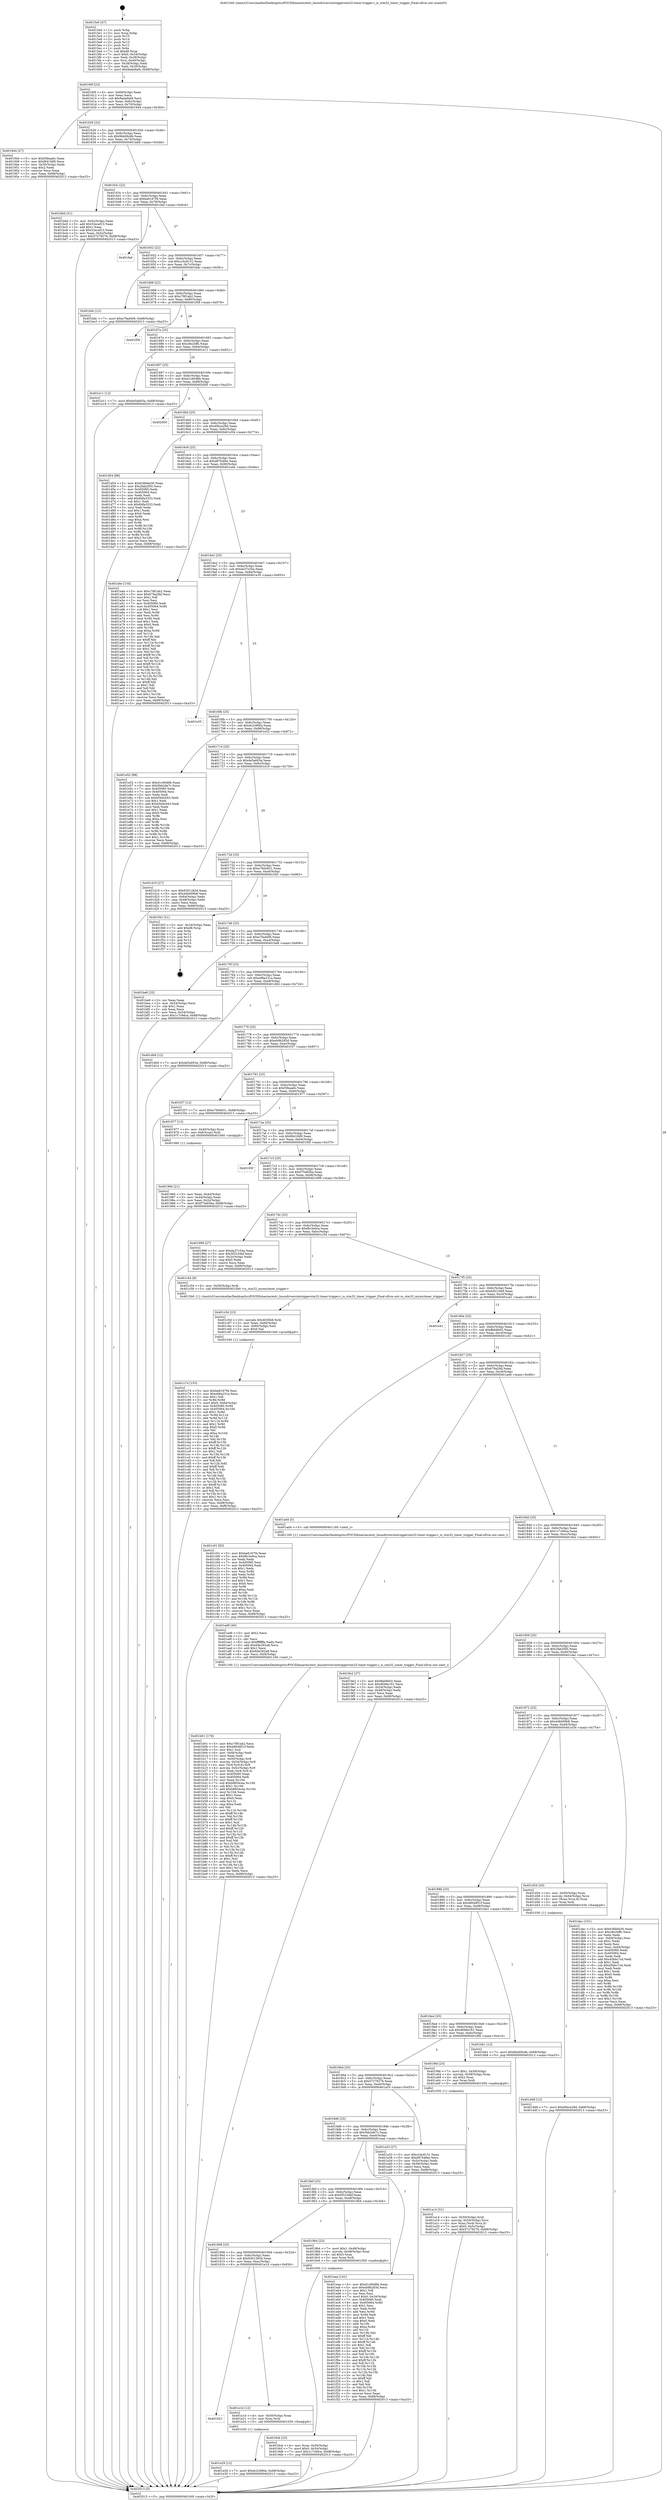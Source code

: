 digraph "0x4015e0" {
  label = "0x4015e0 (/mnt/c/Users/mathe/Desktop/tcc/POCII/binaries/extr_linuxdriversiiotriggerstm32-timer-trigger.c_is_stm32_timer_trigger_Final-ollvm.out::main(0))"
  labelloc = "t"
  node[shape=record]

  Entry [label="",width=0.3,height=0.3,shape=circle,fillcolor=black,style=filled]
  "0x40160f" [label="{
     0x40160f [23]\l
     | [instrs]\l
     &nbsp;&nbsp;0x40160f \<+3\>: mov -0x68(%rbp),%eax\l
     &nbsp;&nbsp;0x401612 \<+2\>: mov %eax,%ecx\l
     &nbsp;&nbsp;0x401614 \<+6\>: sub $0x9ada9af4,%ecx\l
     &nbsp;&nbsp;0x40161a \<+3\>: mov %eax,-0x6c(%rbp)\l
     &nbsp;&nbsp;0x40161d \<+3\>: mov %ecx,-0x70(%rbp)\l
     &nbsp;&nbsp;0x401620 \<+6\>: je 0000000000401944 \<main+0x364\>\l
  }"]
  "0x401944" [label="{
     0x401944 [27]\l
     | [instrs]\l
     &nbsp;&nbsp;0x401944 \<+5\>: mov $0xf3feaa6c,%eax\l
     &nbsp;&nbsp;0x401949 \<+5\>: mov $0xf641f4f0,%ecx\l
     &nbsp;&nbsp;0x40194e \<+3\>: mov -0x30(%rbp),%edx\l
     &nbsp;&nbsp;0x401951 \<+3\>: cmp $0x2,%edx\l
     &nbsp;&nbsp;0x401954 \<+3\>: cmovne %ecx,%eax\l
     &nbsp;&nbsp;0x401957 \<+3\>: mov %eax,-0x68(%rbp)\l
     &nbsp;&nbsp;0x40195a \<+5\>: jmp 0000000000402013 \<main+0xa33\>\l
  }"]
  "0x401626" [label="{
     0x401626 [22]\l
     | [instrs]\l
     &nbsp;&nbsp;0x401626 \<+5\>: jmp 000000000040162b \<main+0x4b\>\l
     &nbsp;&nbsp;0x40162b \<+3\>: mov -0x6c(%rbp),%eax\l
     &nbsp;&nbsp;0x40162e \<+5\>: sub $0x9bd49cdb,%eax\l
     &nbsp;&nbsp;0x401633 \<+3\>: mov %eax,-0x74(%rbp)\l
     &nbsp;&nbsp;0x401636 \<+6\>: je 0000000000401bbd \<main+0x5dd\>\l
  }"]
  "0x402013" [label="{
     0x402013 [5]\l
     | [instrs]\l
     &nbsp;&nbsp;0x402013 \<+5\>: jmp 000000000040160f \<main+0x2f\>\l
  }"]
  "0x4015e0" [label="{
     0x4015e0 [47]\l
     | [instrs]\l
     &nbsp;&nbsp;0x4015e0 \<+1\>: push %rbp\l
     &nbsp;&nbsp;0x4015e1 \<+3\>: mov %rsp,%rbp\l
     &nbsp;&nbsp;0x4015e4 \<+2\>: push %r15\l
     &nbsp;&nbsp;0x4015e6 \<+2\>: push %r14\l
     &nbsp;&nbsp;0x4015e8 \<+2\>: push %r13\l
     &nbsp;&nbsp;0x4015ea \<+2\>: push %r12\l
     &nbsp;&nbsp;0x4015ec \<+1\>: push %rbx\l
     &nbsp;&nbsp;0x4015ed \<+7\>: sub $0xd8,%rsp\l
     &nbsp;&nbsp;0x4015f4 \<+7\>: movl $0x0,-0x34(%rbp)\l
     &nbsp;&nbsp;0x4015fb \<+3\>: mov %edi,-0x38(%rbp)\l
     &nbsp;&nbsp;0x4015fe \<+4\>: mov %rsi,-0x40(%rbp)\l
     &nbsp;&nbsp;0x401602 \<+3\>: mov -0x38(%rbp),%edi\l
     &nbsp;&nbsp;0x401605 \<+3\>: mov %edi,-0x30(%rbp)\l
     &nbsp;&nbsp;0x401608 \<+7\>: movl $0x9ada9af4,-0x68(%rbp)\l
  }"]
  Exit [label="",width=0.3,height=0.3,shape=circle,fillcolor=black,style=filled,peripheries=2]
  "0x401bbd" [label="{
     0x401bbd [31]\l
     | [instrs]\l
     &nbsp;&nbsp;0x401bbd \<+3\>: mov -0x5c(%rbp),%eax\l
     &nbsp;&nbsp;0x401bc0 \<+5\>: add $0x32ecef13,%eax\l
     &nbsp;&nbsp;0x401bc5 \<+3\>: add $0x1,%eax\l
     &nbsp;&nbsp;0x401bc8 \<+5\>: sub $0x32ecef13,%eax\l
     &nbsp;&nbsp;0x401bcd \<+3\>: mov %eax,-0x5c(%rbp)\l
     &nbsp;&nbsp;0x401bd0 \<+7\>: movl $0x57279276,-0x68(%rbp)\l
     &nbsp;&nbsp;0x401bd7 \<+5\>: jmp 0000000000402013 \<main+0xa33\>\l
  }"]
  "0x40163c" [label="{
     0x40163c [22]\l
     | [instrs]\l
     &nbsp;&nbsp;0x40163c \<+5\>: jmp 0000000000401641 \<main+0x61\>\l
     &nbsp;&nbsp;0x401641 \<+3\>: mov -0x6c(%rbp),%eax\l
     &nbsp;&nbsp;0x401644 \<+5\>: sub $0xbe6167f4,%eax\l
     &nbsp;&nbsp;0x401649 \<+3\>: mov %eax,-0x78(%rbp)\l
     &nbsp;&nbsp;0x40164c \<+6\>: je 0000000000401fad \<main+0x9cd\>\l
  }"]
  "0x401e29" [label="{
     0x401e29 [12]\l
     | [instrs]\l
     &nbsp;&nbsp;0x401e29 \<+7\>: movl $0xdc2c980a,-0x68(%rbp)\l
     &nbsp;&nbsp;0x401e30 \<+5\>: jmp 0000000000402013 \<main+0xa33\>\l
  }"]
  "0x401fad" [label="{
     0x401fad\l
  }", style=dashed]
  "0x401652" [label="{
     0x401652 [22]\l
     | [instrs]\l
     &nbsp;&nbsp;0x401652 \<+5\>: jmp 0000000000401657 \<main+0x77\>\l
     &nbsp;&nbsp;0x401657 \<+3\>: mov -0x6c(%rbp),%eax\l
     &nbsp;&nbsp;0x40165a \<+5\>: sub $0xc24c8131,%eax\l
     &nbsp;&nbsp;0x40165f \<+3\>: mov %eax,-0x7c(%rbp)\l
     &nbsp;&nbsp;0x401662 \<+6\>: je 0000000000401bdc \<main+0x5fc\>\l
  }"]
  "0x401921" [label="{
     0x401921\l
  }", style=dashed]
  "0x401bdc" [label="{
     0x401bdc [12]\l
     | [instrs]\l
     &nbsp;&nbsp;0x401bdc \<+7\>: movl $0xe7fad406,-0x68(%rbp)\l
     &nbsp;&nbsp;0x401be3 \<+5\>: jmp 0000000000402013 \<main+0xa33\>\l
  }"]
  "0x401668" [label="{
     0x401668 [22]\l
     | [instrs]\l
     &nbsp;&nbsp;0x401668 \<+5\>: jmp 000000000040166d \<main+0x8d\>\l
     &nbsp;&nbsp;0x40166d \<+3\>: mov -0x6c(%rbp),%eax\l
     &nbsp;&nbsp;0x401670 \<+5\>: sub $0xc78f1ab2,%eax\l
     &nbsp;&nbsp;0x401675 \<+3\>: mov %eax,-0x80(%rbp)\l
     &nbsp;&nbsp;0x401678 \<+6\>: je 0000000000401f58 \<main+0x978\>\l
  }"]
  "0x401e1d" [label="{
     0x401e1d [12]\l
     | [instrs]\l
     &nbsp;&nbsp;0x401e1d \<+4\>: mov -0x50(%rbp),%rax\l
     &nbsp;&nbsp;0x401e21 \<+3\>: mov %rax,%rdi\l
     &nbsp;&nbsp;0x401e24 \<+5\>: call 0000000000401030 \<free@plt\>\l
     | [calls]\l
     &nbsp;&nbsp;0x401030 \{1\} (unknown)\l
  }"]
  "0x401f58" [label="{
     0x401f58\l
  }", style=dashed]
  "0x40167e" [label="{
     0x40167e [25]\l
     | [instrs]\l
     &nbsp;&nbsp;0x40167e \<+5\>: jmp 0000000000401683 \<main+0xa3\>\l
     &nbsp;&nbsp;0x401683 \<+3\>: mov -0x6c(%rbp),%eax\l
     &nbsp;&nbsp;0x401686 \<+5\>: sub $0xc8e2bffc,%eax\l
     &nbsp;&nbsp;0x40168b \<+6\>: mov %eax,-0x84(%rbp)\l
     &nbsp;&nbsp;0x401691 \<+6\>: je 0000000000401e11 \<main+0x831\>\l
  }"]
  "0x401d48" [label="{
     0x401d48 [12]\l
     | [instrs]\l
     &nbsp;&nbsp;0x401d48 \<+7\>: movl $0xd5bce28d,-0x68(%rbp)\l
     &nbsp;&nbsp;0x401d4f \<+5\>: jmp 0000000000402013 \<main+0xa33\>\l
  }"]
  "0x401e11" [label="{
     0x401e11 [12]\l
     | [instrs]\l
     &nbsp;&nbsp;0x401e11 \<+7\>: movl $0xde5a603a,-0x68(%rbp)\l
     &nbsp;&nbsp;0x401e18 \<+5\>: jmp 0000000000402013 \<main+0xa33\>\l
  }"]
  "0x401697" [label="{
     0x401697 [25]\l
     | [instrs]\l
     &nbsp;&nbsp;0x401697 \<+5\>: jmp 000000000040169c \<main+0xbc\>\l
     &nbsp;&nbsp;0x40169c \<+3\>: mov -0x6c(%rbp),%eax\l
     &nbsp;&nbsp;0x40169f \<+5\>: sub $0xd1c60d6b,%eax\l
     &nbsp;&nbsp;0x4016a4 \<+6\>: mov %eax,-0x88(%rbp)\l
     &nbsp;&nbsp;0x4016aa \<+6\>: je 0000000000402005 \<main+0xa25\>\l
  }"]
  "0x401c74" [label="{
     0x401c74 [153]\l
     | [instrs]\l
     &nbsp;&nbsp;0x401c74 \<+5\>: mov $0xbe6167f4,%esi\l
     &nbsp;&nbsp;0x401c79 \<+5\>: mov $0xe98a231a,%ecx\l
     &nbsp;&nbsp;0x401c7e \<+2\>: mov $0x1,%dl\l
     &nbsp;&nbsp;0x401c80 \<+3\>: xor %r8d,%r8d\l
     &nbsp;&nbsp;0x401c83 \<+7\>: movl $0x0,-0x64(%rbp)\l
     &nbsp;&nbsp;0x401c8a \<+8\>: mov 0x405060,%r9d\l
     &nbsp;&nbsp;0x401c92 \<+8\>: mov 0x405064,%r10d\l
     &nbsp;&nbsp;0x401c9a \<+4\>: sub $0x1,%r8d\l
     &nbsp;&nbsp;0x401c9e \<+3\>: mov %r9d,%r11d\l
     &nbsp;&nbsp;0x401ca1 \<+3\>: add %r8d,%r11d\l
     &nbsp;&nbsp;0x401ca4 \<+4\>: imul %r11d,%r9d\l
     &nbsp;&nbsp;0x401ca8 \<+4\>: and $0x1,%r9d\l
     &nbsp;&nbsp;0x401cac \<+4\>: cmp $0x0,%r9d\l
     &nbsp;&nbsp;0x401cb0 \<+3\>: sete %bl\l
     &nbsp;&nbsp;0x401cb3 \<+4\>: cmp $0xa,%r10d\l
     &nbsp;&nbsp;0x401cb7 \<+4\>: setl %r14b\l
     &nbsp;&nbsp;0x401cbb \<+3\>: mov %bl,%r15b\l
     &nbsp;&nbsp;0x401cbe \<+4\>: xor $0xff,%r15b\l
     &nbsp;&nbsp;0x401cc2 \<+3\>: mov %r14b,%r12b\l
     &nbsp;&nbsp;0x401cc5 \<+4\>: xor $0xff,%r12b\l
     &nbsp;&nbsp;0x401cc9 \<+3\>: xor $0x1,%dl\l
     &nbsp;&nbsp;0x401ccc \<+3\>: mov %r15b,%r13b\l
     &nbsp;&nbsp;0x401ccf \<+4\>: and $0xff,%r13b\l
     &nbsp;&nbsp;0x401cd3 \<+2\>: and %dl,%bl\l
     &nbsp;&nbsp;0x401cd5 \<+3\>: mov %r12b,%dil\l
     &nbsp;&nbsp;0x401cd8 \<+4\>: and $0xff,%dil\l
     &nbsp;&nbsp;0x401cdc \<+3\>: and %dl,%r14b\l
     &nbsp;&nbsp;0x401cdf \<+3\>: or %bl,%r13b\l
     &nbsp;&nbsp;0x401ce2 \<+3\>: or %r14b,%dil\l
     &nbsp;&nbsp;0x401ce5 \<+3\>: xor %dil,%r13b\l
     &nbsp;&nbsp;0x401ce8 \<+3\>: or %r12b,%r15b\l
     &nbsp;&nbsp;0x401ceb \<+4\>: xor $0xff,%r15b\l
     &nbsp;&nbsp;0x401cef \<+3\>: or $0x1,%dl\l
     &nbsp;&nbsp;0x401cf2 \<+3\>: and %dl,%r15b\l
     &nbsp;&nbsp;0x401cf5 \<+3\>: or %r15b,%r13b\l
     &nbsp;&nbsp;0x401cf8 \<+4\>: test $0x1,%r13b\l
     &nbsp;&nbsp;0x401cfc \<+3\>: cmovne %ecx,%esi\l
     &nbsp;&nbsp;0x401cff \<+3\>: mov %esi,-0x68(%rbp)\l
     &nbsp;&nbsp;0x401d02 \<+6\>: mov %eax,-0xf8(%rbp)\l
     &nbsp;&nbsp;0x401d08 \<+5\>: jmp 0000000000402013 \<main+0xa33\>\l
  }"]
  "0x402005" [label="{
     0x402005\l
  }", style=dashed]
  "0x4016b0" [label="{
     0x4016b0 [25]\l
     | [instrs]\l
     &nbsp;&nbsp;0x4016b0 \<+5\>: jmp 00000000004016b5 \<main+0xd5\>\l
     &nbsp;&nbsp;0x4016b5 \<+3\>: mov -0x6c(%rbp),%eax\l
     &nbsp;&nbsp;0x4016b8 \<+5\>: sub $0xd5bce28d,%eax\l
     &nbsp;&nbsp;0x4016bd \<+6\>: mov %eax,-0x8c(%rbp)\l
     &nbsp;&nbsp;0x4016c3 \<+6\>: je 0000000000401d54 \<main+0x774\>\l
  }"]
  "0x401c5d" [label="{
     0x401c5d [23]\l
     | [instrs]\l
     &nbsp;&nbsp;0x401c5d \<+10\>: movabs $0x4030b6,%rdi\l
     &nbsp;&nbsp;0x401c67 \<+3\>: mov %eax,-0x60(%rbp)\l
     &nbsp;&nbsp;0x401c6a \<+3\>: mov -0x60(%rbp),%esi\l
     &nbsp;&nbsp;0x401c6d \<+2\>: mov $0x0,%al\l
     &nbsp;&nbsp;0x401c6f \<+5\>: call 0000000000401040 \<printf@plt\>\l
     | [calls]\l
     &nbsp;&nbsp;0x401040 \{1\} (unknown)\l
  }"]
  "0x401d54" [label="{
     0x401d54 [88]\l
     | [instrs]\l
     &nbsp;&nbsp;0x401d54 \<+5\>: mov $0x636b0e30,%eax\l
     &nbsp;&nbsp;0x401d59 \<+5\>: mov $0x2fab2f50,%ecx\l
     &nbsp;&nbsp;0x401d5e \<+7\>: mov 0x405060,%edx\l
     &nbsp;&nbsp;0x401d65 \<+7\>: mov 0x405064,%esi\l
     &nbsp;&nbsp;0x401d6c \<+2\>: mov %edx,%edi\l
     &nbsp;&nbsp;0x401d6e \<+6\>: add $0x84fa3333,%edi\l
     &nbsp;&nbsp;0x401d74 \<+3\>: sub $0x1,%edi\l
     &nbsp;&nbsp;0x401d77 \<+6\>: sub $0x84fa3333,%edi\l
     &nbsp;&nbsp;0x401d7d \<+3\>: imul %edi,%edx\l
     &nbsp;&nbsp;0x401d80 \<+3\>: and $0x1,%edx\l
     &nbsp;&nbsp;0x401d83 \<+3\>: cmp $0x0,%edx\l
     &nbsp;&nbsp;0x401d86 \<+4\>: sete %r8b\l
     &nbsp;&nbsp;0x401d8a \<+3\>: cmp $0xa,%esi\l
     &nbsp;&nbsp;0x401d8d \<+4\>: setl %r9b\l
     &nbsp;&nbsp;0x401d91 \<+3\>: mov %r8b,%r10b\l
     &nbsp;&nbsp;0x401d94 \<+3\>: and %r9b,%r10b\l
     &nbsp;&nbsp;0x401d97 \<+3\>: xor %r9b,%r8b\l
     &nbsp;&nbsp;0x401d9a \<+3\>: or %r8b,%r10b\l
     &nbsp;&nbsp;0x401d9d \<+4\>: test $0x1,%r10b\l
     &nbsp;&nbsp;0x401da1 \<+3\>: cmovne %ecx,%eax\l
     &nbsp;&nbsp;0x401da4 \<+3\>: mov %eax,-0x68(%rbp)\l
     &nbsp;&nbsp;0x401da7 \<+5\>: jmp 0000000000402013 \<main+0xa33\>\l
  }"]
  "0x4016c9" [label="{
     0x4016c9 [25]\l
     | [instrs]\l
     &nbsp;&nbsp;0x4016c9 \<+5\>: jmp 00000000004016ce \<main+0xee\>\l
     &nbsp;&nbsp;0x4016ce \<+3\>: mov -0x6c(%rbp),%eax\l
     &nbsp;&nbsp;0x4016d1 \<+5\>: sub $0xd87b4fee,%eax\l
     &nbsp;&nbsp;0x4016d6 \<+6\>: mov %eax,-0x90(%rbp)\l
     &nbsp;&nbsp;0x4016dc \<+6\>: je 0000000000401a4e \<main+0x46e\>\l
  }"]
  "0x401b01" [label="{
     0x401b01 [176]\l
     | [instrs]\l
     &nbsp;&nbsp;0x401b01 \<+5\>: mov $0xc78f1ab2,%ecx\l
     &nbsp;&nbsp;0x401b06 \<+5\>: mov $0x4804851f,%edx\l
     &nbsp;&nbsp;0x401b0b \<+3\>: mov $0x1,%sil\l
     &nbsp;&nbsp;0x401b0e \<+6\>: mov -0xf4(%rbp),%edi\l
     &nbsp;&nbsp;0x401b14 \<+3\>: imul %eax,%edi\l
     &nbsp;&nbsp;0x401b17 \<+4\>: mov -0x50(%rbp),%r8\l
     &nbsp;&nbsp;0x401b1b \<+4\>: movslq -0x54(%rbp),%r9\l
     &nbsp;&nbsp;0x401b1f \<+4\>: mov (%r8,%r9,8),%r8\l
     &nbsp;&nbsp;0x401b23 \<+4\>: movslq -0x5c(%rbp),%r9\l
     &nbsp;&nbsp;0x401b27 \<+4\>: mov %edi,(%r8,%r9,4)\l
     &nbsp;&nbsp;0x401b2b \<+7\>: mov 0x405060,%eax\l
     &nbsp;&nbsp;0x401b32 \<+7\>: mov 0x405064,%edi\l
     &nbsp;&nbsp;0x401b39 \<+3\>: mov %eax,%r10d\l
     &nbsp;&nbsp;0x401b3c \<+7\>: sub $0xb8854cea,%r10d\l
     &nbsp;&nbsp;0x401b43 \<+4\>: sub $0x1,%r10d\l
     &nbsp;&nbsp;0x401b47 \<+7\>: add $0xb8854cea,%r10d\l
     &nbsp;&nbsp;0x401b4e \<+4\>: imul %r10d,%eax\l
     &nbsp;&nbsp;0x401b52 \<+3\>: and $0x1,%eax\l
     &nbsp;&nbsp;0x401b55 \<+3\>: cmp $0x0,%eax\l
     &nbsp;&nbsp;0x401b58 \<+4\>: sete %r11b\l
     &nbsp;&nbsp;0x401b5c \<+3\>: cmp $0xa,%edi\l
     &nbsp;&nbsp;0x401b5f \<+3\>: setl %bl\l
     &nbsp;&nbsp;0x401b62 \<+3\>: mov %r11b,%r14b\l
     &nbsp;&nbsp;0x401b65 \<+4\>: xor $0xff,%r14b\l
     &nbsp;&nbsp;0x401b69 \<+3\>: mov %bl,%r15b\l
     &nbsp;&nbsp;0x401b6c \<+4\>: xor $0xff,%r15b\l
     &nbsp;&nbsp;0x401b70 \<+4\>: xor $0x1,%sil\l
     &nbsp;&nbsp;0x401b74 \<+3\>: mov %r14b,%r12b\l
     &nbsp;&nbsp;0x401b77 \<+4\>: and $0xff,%r12b\l
     &nbsp;&nbsp;0x401b7b \<+3\>: and %sil,%r11b\l
     &nbsp;&nbsp;0x401b7e \<+3\>: mov %r15b,%r13b\l
     &nbsp;&nbsp;0x401b81 \<+4\>: and $0xff,%r13b\l
     &nbsp;&nbsp;0x401b85 \<+3\>: and %sil,%bl\l
     &nbsp;&nbsp;0x401b88 \<+3\>: or %r11b,%r12b\l
     &nbsp;&nbsp;0x401b8b \<+3\>: or %bl,%r13b\l
     &nbsp;&nbsp;0x401b8e \<+3\>: xor %r13b,%r12b\l
     &nbsp;&nbsp;0x401b91 \<+3\>: or %r15b,%r14b\l
     &nbsp;&nbsp;0x401b94 \<+4\>: xor $0xff,%r14b\l
     &nbsp;&nbsp;0x401b98 \<+4\>: or $0x1,%sil\l
     &nbsp;&nbsp;0x401b9c \<+3\>: and %sil,%r14b\l
     &nbsp;&nbsp;0x401b9f \<+3\>: or %r14b,%r12b\l
     &nbsp;&nbsp;0x401ba2 \<+4\>: test $0x1,%r12b\l
     &nbsp;&nbsp;0x401ba6 \<+3\>: cmovne %edx,%ecx\l
     &nbsp;&nbsp;0x401ba9 \<+3\>: mov %ecx,-0x68(%rbp)\l
     &nbsp;&nbsp;0x401bac \<+5\>: jmp 0000000000402013 \<main+0xa33\>\l
  }"]
  "0x401a4e" [label="{
     0x401a4e [134]\l
     | [instrs]\l
     &nbsp;&nbsp;0x401a4e \<+5\>: mov $0xc78f1ab2,%eax\l
     &nbsp;&nbsp;0x401a53 \<+5\>: mov $0x678a28d,%ecx\l
     &nbsp;&nbsp;0x401a58 \<+2\>: mov $0x1,%dl\l
     &nbsp;&nbsp;0x401a5a \<+2\>: xor %esi,%esi\l
     &nbsp;&nbsp;0x401a5c \<+7\>: mov 0x405060,%edi\l
     &nbsp;&nbsp;0x401a63 \<+8\>: mov 0x405064,%r8d\l
     &nbsp;&nbsp;0x401a6b \<+3\>: sub $0x1,%esi\l
     &nbsp;&nbsp;0x401a6e \<+3\>: mov %edi,%r9d\l
     &nbsp;&nbsp;0x401a71 \<+3\>: add %esi,%r9d\l
     &nbsp;&nbsp;0x401a74 \<+4\>: imul %r9d,%edi\l
     &nbsp;&nbsp;0x401a78 \<+3\>: and $0x1,%edi\l
     &nbsp;&nbsp;0x401a7b \<+3\>: cmp $0x0,%edi\l
     &nbsp;&nbsp;0x401a7e \<+4\>: sete %r10b\l
     &nbsp;&nbsp;0x401a82 \<+4\>: cmp $0xa,%r8d\l
     &nbsp;&nbsp;0x401a86 \<+4\>: setl %r11b\l
     &nbsp;&nbsp;0x401a8a \<+3\>: mov %r10b,%bl\l
     &nbsp;&nbsp;0x401a8d \<+3\>: xor $0xff,%bl\l
     &nbsp;&nbsp;0x401a90 \<+3\>: mov %r11b,%r14b\l
     &nbsp;&nbsp;0x401a93 \<+4\>: xor $0xff,%r14b\l
     &nbsp;&nbsp;0x401a97 \<+3\>: xor $0x1,%dl\l
     &nbsp;&nbsp;0x401a9a \<+3\>: mov %bl,%r15b\l
     &nbsp;&nbsp;0x401a9d \<+4\>: and $0xff,%r15b\l
     &nbsp;&nbsp;0x401aa1 \<+3\>: and %dl,%r10b\l
     &nbsp;&nbsp;0x401aa4 \<+3\>: mov %r14b,%r12b\l
     &nbsp;&nbsp;0x401aa7 \<+4\>: and $0xff,%r12b\l
     &nbsp;&nbsp;0x401aab \<+3\>: and %dl,%r11b\l
     &nbsp;&nbsp;0x401aae \<+3\>: or %r10b,%r15b\l
     &nbsp;&nbsp;0x401ab1 \<+3\>: or %r11b,%r12b\l
     &nbsp;&nbsp;0x401ab4 \<+3\>: xor %r12b,%r15b\l
     &nbsp;&nbsp;0x401ab7 \<+3\>: or %r14b,%bl\l
     &nbsp;&nbsp;0x401aba \<+3\>: xor $0xff,%bl\l
     &nbsp;&nbsp;0x401abd \<+3\>: or $0x1,%dl\l
     &nbsp;&nbsp;0x401ac0 \<+2\>: and %dl,%bl\l
     &nbsp;&nbsp;0x401ac2 \<+3\>: or %bl,%r15b\l
     &nbsp;&nbsp;0x401ac5 \<+4\>: test $0x1,%r15b\l
     &nbsp;&nbsp;0x401ac9 \<+3\>: cmovne %ecx,%eax\l
     &nbsp;&nbsp;0x401acc \<+3\>: mov %eax,-0x68(%rbp)\l
     &nbsp;&nbsp;0x401acf \<+5\>: jmp 0000000000402013 \<main+0xa33\>\l
  }"]
  "0x4016e2" [label="{
     0x4016e2 [25]\l
     | [instrs]\l
     &nbsp;&nbsp;0x4016e2 \<+5\>: jmp 00000000004016e7 \<main+0x107\>\l
     &nbsp;&nbsp;0x4016e7 \<+3\>: mov -0x6c(%rbp),%eax\l
     &nbsp;&nbsp;0x4016ea \<+5\>: sub $0xda37c54a,%eax\l
     &nbsp;&nbsp;0x4016ef \<+6\>: mov %eax,-0x94(%rbp)\l
     &nbsp;&nbsp;0x4016f5 \<+6\>: je 0000000000401e35 \<main+0x855\>\l
  }"]
  "0x401ad9" [label="{
     0x401ad9 [40]\l
     | [instrs]\l
     &nbsp;&nbsp;0x401ad9 \<+5\>: mov $0x2,%ecx\l
     &nbsp;&nbsp;0x401ade \<+1\>: cltd\l
     &nbsp;&nbsp;0x401adf \<+2\>: idiv %ecx\l
     &nbsp;&nbsp;0x401ae1 \<+6\>: imul $0xfffffffe,%edx,%ecx\l
     &nbsp;&nbsp;0x401ae7 \<+6\>: add $0x6de282a8,%ecx\l
     &nbsp;&nbsp;0x401aed \<+3\>: add $0x1,%ecx\l
     &nbsp;&nbsp;0x401af0 \<+6\>: sub $0x6de282a8,%ecx\l
     &nbsp;&nbsp;0x401af6 \<+6\>: mov %ecx,-0xf4(%rbp)\l
     &nbsp;&nbsp;0x401afc \<+5\>: call 0000000000401160 \<next_i\>\l
     | [calls]\l
     &nbsp;&nbsp;0x401160 \{1\} (/mnt/c/Users/mathe/Desktop/tcc/POCII/binaries/extr_linuxdriversiiotriggerstm32-timer-trigger.c_is_stm32_timer_trigger_Final-ollvm.out::next_i)\l
  }"]
  "0x401e35" [label="{
     0x401e35\l
  }", style=dashed]
  "0x4016fb" [label="{
     0x4016fb [25]\l
     | [instrs]\l
     &nbsp;&nbsp;0x4016fb \<+5\>: jmp 0000000000401700 \<main+0x120\>\l
     &nbsp;&nbsp;0x401700 \<+3\>: mov -0x6c(%rbp),%eax\l
     &nbsp;&nbsp;0x401703 \<+5\>: sub $0xdc2c980a,%eax\l
     &nbsp;&nbsp;0x401708 \<+6\>: mov %eax,-0x98(%rbp)\l
     &nbsp;&nbsp;0x40170e \<+6\>: je 0000000000401e52 \<main+0x872\>\l
  }"]
  "0x401a14" [label="{
     0x401a14 [31]\l
     | [instrs]\l
     &nbsp;&nbsp;0x401a14 \<+4\>: mov -0x50(%rbp),%rdi\l
     &nbsp;&nbsp;0x401a18 \<+4\>: movslq -0x54(%rbp),%rcx\l
     &nbsp;&nbsp;0x401a1c \<+4\>: mov %rax,(%rdi,%rcx,8)\l
     &nbsp;&nbsp;0x401a20 \<+7\>: movl $0x0,-0x5c(%rbp)\l
     &nbsp;&nbsp;0x401a27 \<+7\>: movl $0x57279276,-0x68(%rbp)\l
     &nbsp;&nbsp;0x401a2e \<+5\>: jmp 0000000000402013 \<main+0xa33\>\l
  }"]
  "0x401e52" [label="{
     0x401e52 [88]\l
     | [instrs]\l
     &nbsp;&nbsp;0x401e52 \<+5\>: mov $0xd1c60d6b,%eax\l
     &nbsp;&nbsp;0x401e57 \<+5\>: mov $0x5bb2de7c,%ecx\l
     &nbsp;&nbsp;0x401e5c \<+7\>: mov 0x405060,%edx\l
     &nbsp;&nbsp;0x401e63 \<+7\>: mov 0x405064,%esi\l
     &nbsp;&nbsp;0x401e6a \<+2\>: mov %edx,%edi\l
     &nbsp;&nbsp;0x401e6c \<+6\>: sub $0xb5bdc043,%edi\l
     &nbsp;&nbsp;0x401e72 \<+3\>: sub $0x1,%edi\l
     &nbsp;&nbsp;0x401e75 \<+6\>: add $0xb5bdc043,%edi\l
     &nbsp;&nbsp;0x401e7b \<+3\>: imul %edi,%edx\l
     &nbsp;&nbsp;0x401e7e \<+3\>: and $0x1,%edx\l
     &nbsp;&nbsp;0x401e81 \<+3\>: cmp $0x0,%edx\l
     &nbsp;&nbsp;0x401e84 \<+4\>: sete %r8b\l
     &nbsp;&nbsp;0x401e88 \<+3\>: cmp $0xa,%esi\l
     &nbsp;&nbsp;0x401e8b \<+4\>: setl %r9b\l
     &nbsp;&nbsp;0x401e8f \<+3\>: mov %r8b,%r10b\l
     &nbsp;&nbsp;0x401e92 \<+3\>: and %r9b,%r10b\l
     &nbsp;&nbsp;0x401e95 \<+3\>: xor %r9b,%r8b\l
     &nbsp;&nbsp;0x401e98 \<+3\>: or %r8b,%r10b\l
     &nbsp;&nbsp;0x401e9b \<+4\>: test $0x1,%r10b\l
     &nbsp;&nbsp;0x401e9f \<+3\>: cmovne %ecx,%eax\l
     &nbsp;&nbsp;0x401ea2 \<+3\>: mov %eax,-0x68(%rbp)\l
     &nbsp;&nbsp;0x401ea5 \<+5\>: jmp 0000000000402013 \<main+0xa33\>\l
  }"]
  "0x401714" [label="{
     0x401714 [25]\l
     | [instrs]\l
     &nbsp;&nbsp;0x401714 \<+5\>: jmp 0000000000401719 \<main+0x139\>\l
     &nbsp;&nbsp;0x401719 \<+3\>: mov -0x6c(%rbp),%eax\l
     &nbsp;&nbsp;0x40171c \<+5\>: sub $0xde5a603a,%eax\l
     &nbsp;&nbsp;0x401721 \<+6\>: mov %eax,-0x9c(%rbp)\l
     &nbsp;&nbsp;0x401727 \<+6\>: je 0000000000401d19 \<main+0x739\>\l
  }"]
  "0x4019cb" [label="{
     0x4019cb [23]\l
     | [instrs]\l
     &nbsp;&nbsp;0x4019cb \<+4\>: mov %rax,-0x50(%rbp)\l
     &nbsp;&nbsp;0x4019cf \<+7\>: movl $0x0,-0x54(%rbp)\l
     &nbsp;&nbsp;0x4019d6 \<+7\>: movl $0x1c7c9dca,-0x68(%rbp)\l
     &nbsp;&nbsp;0x4019dd \<+5\>: jmp 0000000000402013 \<main+0xa33\>\l
  }"]
  "0x401d19" [label="{
     0x401d19 [27]\l
     | [instrs]\l
     &nbsp;&nbsp;0x401d19 \<+5\>: mov $0x6301283d,%eax\l
     &nbsp;&nbsp;0x401d1e \<+5\>: mov $0x448409b8,%ecx\l
     &nbsp;&nbsp;0x401d23 \<+3\>: mov -0x64(%rbp),%edx\l
     &nbsp;&nbsp;0x401d26 \<+3\>: cmp -0x48(%rbp),%edx\l
     &nbsp;&nbsp;0x401d29 \<+3\>: cmovl %ecx,%eax\l
     &nbsp;&nbsp;0x401d2c \<+3\>: mov %eax,-0x68(%rbp)\l
     &nbsp;&nbsp;0x401d2f \<+5\>: jmp 0000000000402013 \<main+0xa33\>\l
  }"]
  "0x40172d" [label="{
     0x40172d [25]\l
     | [instrs]\l
     &nbsp;&nbsp;0x40172d \<+5\>: jmp 0000000000401732 \<main+0x152\>\l
     &nbsp;&nbsp;0x401732 \<+3\>: mov -0x6c(%rbp),%eax\l
     &nbsp;&nbsp;0x401735 \<+5\>: sub $0xe760e831,%eax\l
     &nbsp;&nbsp;0x40173a \<+6\>: mov %eax,-0xa0(%rbp)\l
     &nbsp;&nbsp;0x401740 \<+6\>: je 0000000000401f43 \<main+0x963\>\l
  }"]
  "0x401908" [label="{
     0x401908 [25]\l
     | [instrs]\l
     &nbsp;&nbsp;0x401908 \<+5\>: jmp 000000000040190d \<main+0x32d\>\l
     &nbsp;&nbsp;0x40190d \<+3\>: mov -0x6c(%rbp),%eax\l
     &nbsp;&nbsp;0x401910 \<+5\>: sub $0x6301283d,%eax\l
     &nbsp;&nbsp;0x401915 \<+6\>: mov %eax,-0xec(%rbp)\l
     &nbsp;&nbsp;0x40191b \<+6\>: je 0000000000401e1d \<main+0x83d\>\l
  }"]
  "0x401f43" [label="{
     0x401f43 [21]\l
     | [instrs]\l
     &nbsp;&nbsp;0x401f43 \<+3\>: mov -0x34(%rbp),%eax\l
     &nbsp;&nbsp;0x401f46 \<+7\>: add $0xd8,%rsp\l
     &nbsp;&nbsp;0x401f4d \<+1\>: pop %rbx\l
     &nbsp;&nbsp;0x401f4e \<+2\>: pop %r12\l
     &nbsp;&nbsp;0x401f50 \<+2\>: pop %r13\l
     &nbsp;&nbsp;0x401f52 \<+2\>: pop %r14\l
     &nbsp;&nbsp;0x401f54 \<+2\>: pop %r15\l
     &nbsp;&nbsp;0x401f56 \<+1\>: pop %rbp\l
     &nbsp;&nbsp;0x401f57 \<+1\>: ret\l
  }"]
  "0x401746" [label="{
     0x401746 [25]\l
     | [instrs]\l
     &nbsp;&nbsp;0x401746 \<+5\>: jmp 000000000040174b \<main+0x16b\>\l
     &nbsp;&nbsp;0x40174b \<+3\>: mov -0x6c(%rbp),%eax\l
     &nbsp;&nbsp;0x40174e \<+5\>: sub $0xe7fad406,%eax\l
     &nbsp;&nbsp;0x401753 \<+6\>: mov %eax,-0xa4(%rbp)\l
     &nbsp;&nbsp;0x401759 \<+6\>: je 0000000000401be8 \<main+0x608\>\l
  }"]
  "0x4019b4" [label="{
     0x4019b4 [23]\l
     | [instrs]\l
     &nbsp;&nbsp;0x4019b4 \<+7\>: movl $0x1,-0x48(%rbp)\l
     &nbsp;&nbsp;0x4019bb \<+4\>: movslq -0x48(%rbp),%rax\l
     &nbsp;&nbsp;0x4019bf \<+4\>: shl $0x3,%rax\l
     &nbsp;&nbsp;0x4019c3 \<+3\>: mov %rax,%rdi\l
     &nbsp;&nbsp;0x4019c6 \<+5\>: call 0000000000401050 \<malloc@plt\>\l
     | [calls]\l
     &nbsp;&nbsp;0x401050 \{1\} (unknown)\l
  }"]
  "0x401be8" [label="{
     0x401be8 [25]\l
     | [instrs]\l
     &nbsp;&nbsp;0x401be8 \<+2\>: xor %eax,%eax\l
     &nbsp;&nbsp;0x401bea \<+3\>: mov -0x54(%rbp),%ecx\l
     &nbsp;&nbsp;0x401bed \<+3\>: sub $0x1,%eax\l
     &nbsp;&nbsp;0x401bf0 \<+2\>: sub %eax,%ecx\l
     &nbsp;&nbsp;0x401bf2 \<+3\>: mov %ecx,-0x54(%rbp)\l
     &nbsp;&nbsp;0x401bf5 \<+7\>: movl $0x1c7c9dca,-0x68(%rbp)\l
     &nbsp;&nbsp;0x401bfc \<+5\>: jmp 0000000000402013 \<main+0xa33\>\l
  }"]
  "0x40175f" [label="{
     0x40175f [25]\l
     | [instrs]\l
     &nbsp;&nbsp;0x40175f \<+5\>: jmp 0000000000401764 \<main+0x184\>\l
     &nbsp;&nbsp;0x401764 \<+3\>: mov -0x6c(%rbp),%eax\l
     &nbsp;&nbsp;0x401767 \<+5\>: sub $0xe98a231a,%eax\l
     &nbsp;&nbsp;0x40176c \<+6\>: mov %eax,-0xa8(%rbp)\l
     &nbsp;&nbsp;0x401772 \<+6\>: je 0000000000401d0d \<main+0x72d\>\l
  }"]
  "0x4018ef" [label="{
     0x4018ef [25]\l
     | [instrs]\l
     &nbsp;&nbsp;0x4018ef \<+5\>: jmp 00000000004018f4 \<main+0x314\>\l
     &nbsp;&nbsp;0x4018f4 \<+3\>: mov -0x6c(%rbp),%eax\l
     &nbsp;&nbsp;0x4018f7 \<+5\>: sub $0x5f3234bf,%eax\l
     &nbsp;&nbsp;0x4018fc \<+6\>: mov %eax,-0xe8(%rbp)\l
     &nbsp;&nbsp;0x401902 \<+6\>: je 00000000004019b4 \<main+0x3d4\>\l
  }"]
  "0x401d0d" [label="{
     0x401d0d [12]\l
     | [instrs]\l
     &nbsp;&nbsp;0x401d0d \<+7\>: movl $0xde5a603a,-0x68(%rbp)\l
     &nbsp;&nbsp;0x401d14 \<+5\>: jmp 0000000000402013 \<main+0xa33\>\l
  }"]
  "0x401778" [label="{
     0x401778 [25]\l
     | [instrs]\l
     &nbsp;&nbsp;0x401778 \<+5\>: jmp 000000000040177d \<main+0x19d\>\l
     &nbsp;&nbsp;0x40177d \<+3\>: mov -0x6c(%rbp),%eax\l
     &nbsp;&nbsp;0x401780 \<+5\>: sub $0xeb9b283d,%eax\l
     &nbsp;&nbsp;0x401785 \<+6\>: mov %eax,-0xac(%rbp)\l
     &nbsp;&nbsp;0x40178b \<+6\>: je 0000000000401f37 \<main+0x957\>\l
  }"]
  "0x401eaa" [label="{
     0x401eaa [141]\l
     | [instrs]\l
     &nbsp;&nbsp;0x401eaa \<+5\>: mov $0xd1c60d6b,%eax\l
     &nbsp;&nbsp;0x401eaf \<+5\>: mov $0xeb9b283d,%ecx\l
     &nbsp;&nbsp;0x401eb4 \<+2\>: mov $0x1,%dl\l
     &nbsp;&nbsp;0x401eb6 \<+2\>: xor %esi,%esi\l
     &nbsp;&nbsp;0x401eb8 \<+7\>: movl $0x0,-0x34(%rbp)\l
     &nbsp;&nbsp;0x401ebf \<+7\>: mov 0x405060,%edi\l
     &nbsp;&nbsp;0x401ec6 \<+8\>: mov 0x405064,%r8d\l
     &nbsp;&nbsp;0x401ece \<+3\>: sub $0x1,%esi\l
     &nbsp;&nbsp;0x401ed1 \<+3\>: mov %edi,%r9d\l
     &nbsp;&nbsp;0x401ed4 \<+3\>: add %esi,%r9d\l
     &nbsp;&nbsp;0x401ed7 \<+4\>: imul %r9d,%edi\l
     &nbsp;&nbsp;0x401edb \<+3\>: and $0x1,%edi\l
     &nbsp;&nbsp;0x401ede \<+3\>: cmp $0x0,%edi\l
     &nbsp;&nbsp;0x401ee1 \<+4\>: sete %r10b\l
     &nbsp;&nbsp;0x401ee5 \<+4\>: cmp $0xa,%r8d\l
     &nbsp;&nbsp;0x401ee9 \<+4\>: setl %r11b\l
     &nbsp;&nbsp;0x401eed \<+3\>: mov %r10b,%bl\l
     &nbsp;&nbsp;0x401ef0 \<+3\>: xor $0xff,%bl\l
     &nbsp;&nbsp;0x401ef3 \<+3\>: mov %r11b,%r14b\l
     &nbsp;&nbsp;0x401ef6 \<+4\>: xor $0xff,%r14b\l
     &nbsp;&nbsp;0x401efa \<+3\>: xor $0x1,%dl\l
     &nbsp;&nbsp;0x401efd \<+3\>: mov %bl,%r15b\l
     &nbsp;&nbsp;0x401f00 \<+4\>: and $0xff,%r15b\l
     &nbsp;&nbsp;0x401f04 \<+3\>: and %dl,%r10b\l
     &nbsp;&nbsp;0x401f07 \<+3\>: mov %r14b,%r12b\l
     &nbsp;&nbsp;0x401f0a \<+4\>: and $0xff,%r12b\l
     &nbsp;&nbsp;0x401f0e \<+3\>: and %dl,%r11b\l
     &nbsp;&nbsp;0x401f11 \<+3\>: or %r10b,%r15b\l
     &nbsp;&nbsp;0x401f14 \<+3\>: or %r11b,%r12b\l
     &nbsp;&nbsp;0x401f17 \<+3\>: xor %r12b,%r15b\l
     &nbsp;&nbsp;0x401f1a \<+3\>: or %r14b,%bl\l
     &nbsp;&nbsp;0x401f1d \<+3\>: xor $0xff,%bl\l
     &nbsp;&nbsp;0x401f20 \<+3\>: or $0x1,%dl\l
     &nbsp;&nbsp;0x401f23 \<+2\>: and %dl,%bl\l
     &nbsp;&nbsp;0x401f25 \<+3\>: or %bl,%r15b\l
     &nbsp;&nbsp;0x401f28 \<+4\>: test $0x1,%r15b\l
     &nbsp;&nbsp;0x401f2c \<+3\>: cmovne %ecx,%eax\l
     &nbsp;&nbsp;0x401f2f \<+3\>: mov %eax,-0x68(%rbp)\l
     &nbsp;&nbsp;0x401f32 \<+5\>: jmp 0000000000402013 \<main+0xa33\>\l
  }"]
  "0x401f37" [label="{
     0x401f37 [12]\l
     | [instrs]\l
     &nbsp;&nbsp;0x401f37 \<+7\>: movl $0xe760e831,-0x68(%rbp)\l
     &nbsp;&nbsp;0x401f3e \<+5\>: jmp 0000000000402013 \<main+0xa33\>\l
  }"]
  "0x401791" [label="{
     0x401791 [25]\l
     | [instrs]\l
     &nbsp;&nbsp;0x401791 \<+5\>: jmp 0000000000401796 \<main+0x1b6\>\l
     &nbsp;&nbsp;0x401796 \<+3\>: mov -0x6c(%rbp),%eax\l
     &nbsp;&nbsp;0x401799 \<+5\>: sub $0xf3feaa6c,%eax\l
     &nbsp;&nbsp;0x40179e \<+6\>: mov %eax,-0xb0(%rbp)\l
     &nbsp;&nbsp;0x4017a4 \<+6\>: je 0000000000401977 \<main+0x397\>\l
  }"]
  "0x4018d6" [label="{
     0x4018d6 [25]\l
     | [instrs]\l
     &nbsp;&nbsp;0x4018d6 \<+5\>: jmp 00000000004018db \<main+0x2fb\>\l
     &nbsp;&nbsp;0x4018db \<+3\>: mov -0x6c(%rbp),%eax\l
     &nbsp;&nbsp;0x4018de \<+5\>: sub $0x5bb2de7c,%eax\l
     &nbsp;&nbsp;0x4018e3 \<+6\>: mov %eax,-0xe4(%rbp)\l
     &nbsp;&nbsp;0x4018e9 \<+6\>: je 0000000000401eaa \<main+0x8ca\>\l
  }"]
  "0x401977" [label="{
     0x401977 [13]\l
     | [instrs]\l
     &nbsp;&nbsp;0x401977 \<+4\>: mov -0x40(%rbp),%rax\l
     &nbsp;&nbsp;0x40197b \<+4\>: mov 0x8(%rax),%rdi\l
     &nbsp;&nbsp;0x40197f \<+5\>: call 0000000000401060 \<atoi@plt\>\l
     | [calls]\l
     &nbsp;&nbsp;0x401060 \{1\} (unknown)\l
  }"]
  "0x4017aa" [label="{
     0x4017aa [25]\l
     | [instrs]\l
     &nbsp;&nbsp;0x4017aa \<+5\>: jmp 00000000004017af \<main+0x1cf\>\l
     &nbsp;&nbsp;0x4017af \<+3\>: mov -0x6c(%rbp),%eax\l
     &nbsp;&nbsp;0x4017b2 \<+5\>: sub $0xf641f4f0,%eax\l
     &nbsp;&nbsp;0x4017b7 \<+6\>: mov %eax,-0xb4(%rbp)\l
     &nbsp;&nbsp;0x4017bd \<+6\>: je 000000000040195f \<main+0x37f\>\l
  }"]
  "0x401984" [label="{
     0x401984 [21]\l
     | [instrs]\l
     &nbsp;&nbsp;0x401984 \<+3\>: mov %eax,-0x44(%rbp)\l
     &nbsp;&nbsp;0x401987 \<+3\>: mov -0x44(%rbp),%eax\l
     &nbsp;&nbsp;0x40198a \<+3\>: mov %eax,-0x2c(%rbp)\l
     &nbsp;&nbsp;0x40198d \<+7\>: movl $0xf75a65ba,-0x68(%rbp)\l
     &nbsp;&nbsp;0x401994 \<+5\>: jmp 0000000000402013 \<main+0xa33\>\l
  }"]
  "0x401a33" [label="{
     0x401a33 [27]\l
     | [instrs]\l
     &nbsp;&nbsp;0x401a33 \<+5\>: mov $0xc24c8131,%eax\l
     &nbsp;&nbsp;0x401a38 \<+5\>: mov $0xd87b4fee,%ecx\l
     &nbsp;&nbsp;0x401a3d \<+3\>: mov -0x5c(%rbp),%edx\l
     &nbsp;&nbsp;0x401a40 \<+3\>: cmp -0x58(%rbp),%edx\l
     &nbsp;&nbsp;0x401a43 \<+3\>: cmovl %ecx,%eax\l
     &nbsp;&nbsp;0x401a46 \<+3\>: mov %eax,-0x68(%rbp)\l
     &nbsp;&nbsp;0x401a49 \<+5\>: jmp 0000000000402013 \<main+0xa33\>\l
  }"]
  "0x40195f" [label="{
     0x40195f\l
  }", style=dashed]
  "0x4017c3" [label="{
     0x4017c3 [25]\l
     | [instrs]\l
     &nbsp;&nbsp;0x4017c3 \<+5\>: jmp 00000000004017c8 \<main+0x1e8\>\l
     &nbsp;&nbsp;0x4017c8 \<+3\>: mov -0x6c(%rbp),%eax\l
     &nbsp;&nbsp;0x4017cb \<+5\>: sub $0xf75a65ba,%eax\l
     &nbsp;&nbsp;0x4017d0 \<+6\>: mov %eax,-0xb8(%rbp)\l
     &nbsp;&nbsp;0x4017d6 \<+6\>: je 0000000000401999 \<main+0x3b9\>\l
  }"]
  "0x4018bd" [label="{
     0x4018bd [25]\l
     | [instrs]\l
     &nbsp;&nbsp;0x4018bd \<+5\>: jmp 00000000004018c2 \<main+0x2e2\>\l
     &nbsp;&nbsp;0x4018c2 \<+3\>: mov -0x6c(%rbp),%eax\l
     &nbsp;&nbsp;0x4018c5 \<+5\>: sub $0x57279276,%eax\l
     &nbsp;&nbsp;0x4018ca \<+6\>: mov %eax,-0xe0(%rbp)\l
     &nbsp;&nbsp;0x4018d0 \<+6\>: je 0000000000401a33 \<main+0x453\>\l
  }"]
  "0x401999" [label="{
     0x401999 [27]\l
     | [instrs]\l
     &nbsp;&nbsp;0x401999 \<+5\>: mov $0xda37c54a,%eax\l
     &nbsp;&nbsp;0x40199e \<+5\>: mov $0x5f3234bf,%ecx\l
     &nbsp;&nbsp;0x4019a3 \<+3\>: mov -0x2c(%rbp),%edx\l
     &nbsp;&nbsp;0x4019a6 \<+3\>: cmp $0x0,%edx\l
     &nbsp;&nbsp;0x4019a9 \<+3\>: cmove %ecx,%eax\l
     &nbsp;&nbsp;0x4019ac \<+3\>: mov %eax,-0x68(%rbp)\l
     &nbsp;&nbsp;0x4019af \<+5\>: jmp 0000000000402013 \<main+0xa33\>\l
  }"]
  "0x4017dc" [label="{
     0x4017dc [25]\l
     | [instrs]\l
     &nbsp;&nbsp;0x4017dc \<+5\>: jmp 00000000004017e1 \<main+0x201\>\l
     &nbsp;&nbsp;0x4017e1 \<+3\>: mov -0x6c(%rbp),%eax\l
     &nbsp;&nbsp;0x4017e4 \<+5\>: sub $0xf8c3e9ca,%eax\l
     &nbsp;&nbsp;0x4017e9 \<+6\>: mov %eax,-0xbc(%rbp)\l
     &nbsp;&nbsp;0x4017ef \<+6\>: je 0000000000401c54 \<main+0x674\>\l
  }"]
  "0x4019fd" [label="{
     0x4019fd [23]\l
     | [instrs]\l
     &nbsp;&nbsp;0x4019fd \<+7\>: movl $0x1,-0x58(%rbp)\l
     &nbsp;&nbsp;0x401a04 \<+4\>: movslq -0x58(%rbp),%rax\l
     &nbsp;&nbsp;0x401a08 \<+4\>: shl $0x2,%rax\l
     &nbsp;&nbsp;0x401a0c \<+3\>: mov %rax,%rdi\l
     &nbsp;&nbsp;0x401a0f \<+5\>: call 0000000000401050 \<malloc@plt\>\l
     | [calls]\l
     &nbsp;&nbsp;0x401050 \{1\} (unknown)\l
  }"]
  "0x401c54" [label="{
     0x401c54 [9]\l
     | [instrs]\l
     &nbsp;&nbsp;0x401c54 \<+4\>: mov -0x50(%rbp),%rdi\l
     &nbsp;&nbsp;0x401c58 \<+5\>: call 00000000004015b0 \<is_stm32_mymytimer_trigger\>\l
     | [calls]\l
     &nbsp;&nbsp;0x4015b0 \{1\} (/mnt/c/Users/mathe/Desktop/tcc/POCII/binaries/extr_linuxdriversiiotriggerstm32-timer-trigger.c_is_stm32_timer_trigger_Final-ollvm.out::is_stm32_mymytimer_trigger)\l
  }"]
  "0x4017f5" [label="{
     0x4017f5 [25]\l
     | [instrs]\l
     &nbsp;&nbsp;0x4017f5 \<+5\>: jmp 00000000004017fa \<main+0x21a\>\l
     &nbsp;&nbsp;0x4017fa \<+3\>: mov -0x6c(%rbp),%eax\l
     &nbsp;&nbsp;0x4017fd \<+5\>: sub $0xfc621bb9,%eax\l
     &nbsp;&nbsp;0x401802 \<+6\>: mov %eax,-0xc0(%rbp)\l
     &nbsp;&nbsp;0x401808 \<+6\>: je 0000000000401e41 \<main+0x861\>\l
  }"]
  "0x4018a4" [label="{
     0x4018a4 [25]\l
     | [instrs]\l
     &nbsp;&nbsp;0x4018a4 \<+5\>: jmp 00000000004018a9 \<main+0x2c9\>\l
     &nbsp;&nbsp;0x4018a9 \<+3\>: mov -0x6c(%rbp),%eax\l
     &nbsp;&nbsp;0x4018ac \<+5\>: sub $0x4846e161,%eax\l
     &nbsp;&nbsp;0x4018b1 \<+6\>: mov %eax,-0xdc(%rbp)\l
     &nbsp;&nbsp;0x4018b7 \<+6\>: je 00000000004019fd \<main+0x41d\>\l
  }"]
  "0x401e41" [label="{
     0x401e41\l
  }", style=dashed]
  "0x40180e" [label="{
     0x40180e [25]\l
     | [instrs]\l
     &nbsp;&nbsp;0x40180e \<+5\>: jmp 0000000000401813 \<main+0x233\>\l
     &nbsp;&nbsp;0x401813 \<+3\>: mov -0x6c(%rbp),%eax\l
     &nbsp;&nbsp;0x401816 \<+5\>: sub $0xffab9b02,%eax\l
     &nbsp;&nbsp;0x40181b \<+6\>: mov %eax,-0xc4(%rbp)\l
     &nbsp;&nbsp;0x401821 \<+6\>: je 0000000000401c01 \<main+0x621\>\l
  }"]
  "0x401bb1" [label="{
     0x401bb1 [12]\l
     | [instrs]\l
     &nbsp;&nbsp;0x401bb1 \<+7\>: movl $0x9bd49cdb,-0x68(%rbp)\l
     &nbsp;&nbsp;0x401bb8 \<+5\>: jmp 0000000000402013 \<main+0xa33\>\l
  }"]
  "0x401c01" [label="{
     0x401c01 [83]\l
     | [instrs]\l
     &nbsp;&nbsp;0x401c01 \<+5\>: mov $0xbe6167f4,%eax\l
     &nbsp;&nbsp;0x401c06 \<+5\>: mov $0xf8c3e9ca,%ecx\l
     &nbsp;&nbsp;0x401c0b \<+2\>: xor %edx,%edx\l
     &nbsp;&nbsp;0x401c0d \<+7\>: mov 0x405060,%esi\l
     &nbsp;&nbsp;0x401c14 \<+7\>: mov 0x405064,%edi\l
     &nbsp;&nbsp;0x401c1b \<+3\>: sub $0x1,%edx\l
     &nbsp;&nbsp;0x401c1e \<+3\>: mov %esi,%r8d\l
     &nbsp;&nbsp;0x401c21 \<+3\>: add %edx,%r8d\l
     &nbsp;&nbsp;0x401c24 \<+4\>: imul %r8d,%esi\l
     &nbsp;&nbsp;0x401c28 \<+3\>: and $0x1,%esi\l
     &nbsp;&nbsp;0x401c2b \<+3\>: cmp $0x0,%esi\l
     &nbsp;&nbsp;0x401c2e \<+4\>: sete %r9b\l
     &nbsp;&nbsp;0x401c32 \<+3\>: cmp $0xa,%edi\l
     &nbsp;&nbsp;0x401c35 \<+4\>: setl %r10b\l
     &nbsp;&nbsp;0x401c39 \<+3\>: mov %r9b,%r11b\l
     &nbsp;&nbsp;0x401c3c \<+3\>: and %r10b,%r11b\l
     &nbsp;&nbsp;0x401c3f \<+3\>: xor %r10b,%r9b\l
     &nbsp;&nbsp;0x401c42 \<+3\>: or %r9b,%r11b\l
     &nbsp;&nbsp;0x401c45 \<+4\>: test $0x1,%r11b\l
     &nbsp;&nbsp;0x401c49 \<+3\>: cmovne %ecx,%eax\l
     &nbsp;&nbsp;0x401c4c \<+3\>: mov %eax,-0x68(%rbp)\l
     &nbsp;&nbsp;0x401c4f \<+5\>: jmp 0000000000402013 \<main+0xa33\>\l
  }"]
  "0x401827" [label="{
     0x401827 [25]\l
     | [instrs]\l
     &nbsp;&nbsp;0x401827 \<+5\>: jmp 000000000040182c \<main+0x24c\>\l
     &nbsp;&nbsp;0x40182c \<+3\>: mov -0x6c(%rbp),%eax\l
     &nbsp;&nbsp;0x40182f \<+5\>: sub $0x678a28d,%eax\l
     &nbsp;&nbsp;0x401834 \<+6\>: mov %eax,-0xc8(%rbp)\l
     &nbsp;&nbsp;0x40183a \<+6\>: je 0000000000401ad4 \<main+0x4f4\>\l
  }"]
  "0x40188b" [label="{
     0x40188b [25]\l
     | [instrs]\l
     &nbsp;&nbsp;0x40188b \<+5\>: jmp 0000000000401890 \<main+0x2b0\>\l
     &nbsp;&nbsp;0x401890 \<+3\>: mov -0x6c(%rbp),%eax\l
     &nbsp;&nbsp;0x401893 \<+5\>: sub $0x4804851f,%eax\l
     &nbsp;&nbsp;0x401898 \<+6\>: mov %eax,-0xd8(%rbp)\l
     &nbsp;&nbsp;0x40189e \<+6\>: je 0000000000401bb1 \<main+0x5d1\>\l
  }"]
  "0x401ad4" [label="{
     0x401ad4 [5]\l
     | [instrs]\l
     &nbsp;&nbsp;0x401ad4 \<+5\>: call 0000000000401160 \<next_i\>\l
     | [calls]\l
     &nbsp;&nbsp;0x401160 \{1\} (/mnt/c/Users/mathe/Desktop/tcc/POCII/binaries/extr_linuxdriversiiotriggerstm32-timer-trigger.c_is_stm32_timer_trigger_Final-ollvm.out::next_i)\l
  }"]
  "0x401840" [label="{
     0x401840 [25]\l
     | [instrs]\l
     &nbsp;&nbsp;0x401840 \<+5\>: jmp 0000000000401845 \<main+0x265\>\l
     &nbsp;&nbsp;0x401845 \<+3\>: mov -0x6c(%rbp),%eax\l
     &nbsp;&nbsp;0x401848 \<+5\>: sub $0x1c7c9dca,%eax\l
     &nbsp;&nbsp;0x40184d \<+6\>: mov %eax,-0xcc(%rbp)\l
     &nbsp;&nbsp;0x401853 \<+6\>: je 00000000004019e2 \<main+0x402\>\l
  }"]
  "0x401d34" [label="{
     0x401d34 [20]\l
     | [instrs]\l
     &nbsp;&nbsp;0x401d34 \<+4\>: mov -0x50(%rbp),%rax\l
     &nbsp;&nbsp;0x401d38 \<+4\>: movslq -0x64(%rbp),%rcx\l
     &nbsp;&nbsp;0x401d3c \<+4\>: mov (%rax,%rcx,8),%rax\l
     &nbsp;&nbsp;0x401d40 \<+3\>: mov %rax,%rdi\l
     &nbsp;&nbsp;0x401d43 \<+5\>: call 0000000000401030 \<free@plt\>\l
     | [calls]\l
     &nbsp;&nbsp;0x401030 \{1\} (unknown)\l
  }"]
  "0x4019e2" [label="{
     0x4019e2 [27]\l
     | [instrs]\l
     &nbsp;&nbsp;0x4019e2 \<+5\>: mov $0xffab9b02,%eax\l
     &nbsp;&nbsp;0x4019e7 \<+5\>: mov $0x4846e161,%ecx\l
     &nbsp;&nbsp;0x4019ec \<+3\>: mov -0x54(%rbp),%edx\l
     &nbsp;&nbsp;0x4019ef \<+3\>: cmp -0x48(%rbp),%edx\l
     &nbsp;&nbsp;0x4019f2 \<+3\>: cmovl %ecx,%eax\l
     &nbsp;&nbsp;0x4019f5 \<+3\>: mov %eax,-0x68(%rbp)\l
     &nbsp;&nbsp;0x4019f8 \<+5\>: jmp 0000000000402013 \<main+0xa33\>\l
  }"]
  "0x401859" [label="{
     0x401859 [25]\l
     | [instrs]\l
     &nbsp;&nbsp;0x401859 \<+5\>: jmp 000000000040185e \<main+0x27e\>\l
     &nbsp;&nbsp;0x40185e \<+3\>: mov -0x6c(%rbp),%eax\l
     &nbsp;&nbsp;0x401861 \<+5\>: sub $0x2fab2f50,%eax\l
     &nbsp;&nbsp;0x401866 \<+6\>: mov %eax,-0xd0(%rbp)\l
     &nbsp;&nbsp;0x40186c \<+6\>: je 0000000000401dac \<main+0x7cc\>\l
  }"]
  "0x401872" [label="{
     0x401872 [25]\l
     | [instrs]\l
     &nbsp;&nbsp;0x401872 \<+5\>: jmp 0000000000401877 \<main+0x297\>\l
     &nbsp;&nbsp;0x401877 \<+3\>: mov -0x6c(%rbp),%eax\l
     &nbsp;&nbsp;0x40187a \<+5\>: sub $0x448409b8,%eax\l
     &nbsp;&nbsp;0x40187f \<+6\>: mov %eax,-0xd4(%rbp)\l
     &nbsp;&nbsp;0x401885 \<+6\>: je 0000000000401d34 \<main+0x754\>\l
  }"]
  "0x401dac" [label="{
     0x401dac [101]\l
     | [instrs]\l
     &nbsp;&nbsp;0x401dac \<+5\>: mov $0x636b0e30,%eax\l
     &nbsp;&nbsp;0x401db1 \<+5\>: mov $0xc8e2bffc,%ecx\l
     &nbsp;&nbsp;0x401db6 \<+2\>: xor %edx,%edx\l
     &nbsp;&nbsp;0x401db8 \<+3\>: mov -0x64(%rbp),%esi\l
     &nbsp;&nbsp;0x401dbb \<+3\>: sub $0x1,%edx\l
     &nbsp;&nbsp;0x401dbe \<+2\>: sub %edx,%esi\l
     &nbsp;&nbsp;0x401dc0 \<+3\>: mov %esi,-0x64(%rbp)\l
     &nbsp;&nbsp;0x401dc3 \<+7\>: mov 0x405060,%edx\l
     &nbsp;&nbsp;0x401dca \<+7\>: mov 0x405064,%esi\l
     &nbsp;&nbsp;0x401dd1 \<+2\>: mov %edx,%edi\l
     &nbsp;&nbsp;0x401dd3 \<+6\>: add $0x45bbc7cd,%edi\l
     &nbsp;&nbsp;0x401dd9 \<+3\>: sub $0x1,%edi\l
     &nbsp;&nbsp;0x401ddc \<+6\>: sub $0x45bbc7cd,%edi\l
     &nbsp;&nbsp;0x401de2 \<+3\>: imul %edi,%edx\l
     &nbsp;&nbsp;0x401de5 \<+3\>: and $0x1,%edx\l
     &nbsp;&nbsp;0x401de8 \<+3\>: cmp $0x0,%edx\l
     &nbsp;&nbsp;0x401deb \<+4\>: sete %r8b\l
     &nbsp;&nbsp;0x401def \<+3\>: cmp $0xa,%esi\l
     &nbsp;&nbsp;0x401df2 \<+4\>: setl %r9b\l
     &nbsp;&nbsp;0x401df6 \<+3\>: mov %r8b,%r10b\l
     &nbsp;&nbsp;0x401df9 \<+3\>: and %r9b,%r10b\l
     &nbsp;&nbsp;0x401dfc \<+3\>: xor %r9b,%r8b\l
     &nbsp;&nbsp;0x401dff \<+3\>: or %r8b,%r10b\l
     &nbsp;&nbsp;0x401e02 \<+4\>: test $0x1,%r10b\l
     &nbsp;&nbsp;0x401e06 \<+3\>: cmovne %ecx,%eax\l
     &nbsp;&nbsp;0x401e09 \<+3\>: mov %eax,-0x68(%rbp)\l
     &nbsp;&nbsp;0x401e0c \<+5\>: jmp 0000000000402013 \<main+0xa33\>\l
  }"]
  Entry -> "0x4015e0" [label=" 1"]
  "0x40160f" -> "0x401944" [label=" 1"]
  "0x40160f" -> "0x401626" [label=" 28"]
  "0x401944" -> "0x402013" [label=" 1"]
  "0x4015e0" -> "0x40160f" [label=" 1"]
  "0x402013" -> "0x40160f" [label=" 28"]
  "0x401f43" -> Exit [label=" 1"]
  "0x401626" -> "0x401bbd" [label=" 1"]
  "0x401626" -> "0x40163c" [label=" 27"]
  "0x401f37" -> "0x402013" [label=" 1"]
  "0x40163c" -> "0x401fad" [label=" 0"]
  "0x40163c" -> "0x401652" [label=" 27"]
  "0x401eaa" -> "0x402013" [label=" 1"]
  "0x401652" -> "0x401bdc" [label=" 1"]
  "0x401652" -> "0x401668" [label=" 26"]
  "0x401e52" -> "0x402013" [label=" 1"]
  "0x401668" -> "0x401f58" [label=" 0"]
  "0x401668" -> "0x40167e" [label=" 26"]
  "0x401e29" -> "0x402013" [label=" 1"]
  "0x40167e" -> "0x401e11" [label=" 1"]
  "0x40167e" -> "0x401697" [label=" 25"]
  "0x401908" -> "0x401921" [label=" 0"]
  "0x401697" -> "0x402005" [label=" 0"]
  "0x401697" -> "0x4016b0" [label=" 25"]
  "0x401908" -> "0x401e1d" [label=" 1"]
  "0x4016b0" -> "0x401d54" [label=" 1"]
  "0x4016b0" -> "0x4016c9" [label=" 24"]
  "0x401e1d" -> "0x401e29" [label=" 1"]
  "0x4016c9" -> "0x401a4e" [label=" 1"]
  "0x4016c9" -> "0x4016e2" [label=" 23"]
  "0x401e11" -> "0x402013" [label=" 1"]
  "0x4016e2" -> "0x401e35" [label=" 0"]
  "0x4016e2" -> "0x4016fb" [label=" 23"]
  "0x401dac" -> "0x402013" [label=" 1"]
  "0x4016fb" -> "0x401e52" [label=" 1"]
  "0x4016fb" -> "0x401714" [label=" 22"]
  "0x401d54" -> "0x402013" [label=" 1"]
  "0x401714" -> "0x401d19" [label=" 2"]
  "0x401714" -> "0x40172d" [label=" 20"]
  "0x401d48" -> "0x402013" [label=" 1"]
  "0x40172d" -> "0x401f43" [label=" 1"]
  "0x40172d" -> "0x401746" [label=" 19"]
  "0x401d34" -> "0x401d48" [label=" 1"]
  "0x401746" -> "0x401be8" [label=" 1"]
  "0x401746" -> "0x40175f" [label=" 18"]
  "0x401d19" -> "0x402013" [label=" 2"]
  "0x40175f" -> "0x401d0d" [label=" 1"]
  "0x40175f" -> "0x401778" [label=" 17"]
  "0x401c74" -> "0x402013" [label=" 1"]
  "0x401778" -> "0x401f37" [label=" 1"]
  "0x401778" -> "0x401791" [label=" 16"]
  "0x401c5d" -> "0x401c74" [label=" 1"]
  "0x401791" -> "0x401977" [label=" 1"]
  "0x401791" -> "0x4017aa" [label=" 15"]
  "0x401977" -> "0x401984" [label=" 1"]
  "0x401984" -> "0x402013" [label=" 1"]
  "0x401c01" -> "0x402013" [label=" 1"]
  "0x4017aa" -> "0x40195f" [label=" 0"]
  "0x4017aa" -> "0x4017c3" [label=" 15"]
  "0x401be8" -> "0x402013" [label=" 1"]
  "0x4017c3" -> "0x401999" [label=" 1"]
  "0x4017c3" -> "0x4017dc" [label=" 14"]
  "0x401999" -> "0x402013" [label=" 1"]
  "0x401bbd" -> "0x402013" [label=" 1"]
  "0x4017dc" -> "0x401c54" [label=" 1"]
  "0x4017dc" -> "0x4017f5" [label=" 13"]
  "0x401bb1" -> "0x402013" [label=" 1"]
  "0x4017f5" -> "0x401e41" [label=" 0"]
  "0x4017f5" -> "0x40180e" [label=" 13"]
  "0x401ad9" -> "0x401b01" [label=" 1"]
  "0x40180e" -> "0x401c01" [label=" 1"]
  "0x40180e" -> "0x401827" [label=" 12"]
  "0x401ad4" -> "0x401ad9" [label=" 1"]
  "0x401827" -> "0x401ad4" [label=" 1"]
  "0x401827" -> "0x401840" [label=" 11"]
  "0x401a33" -> "0x402013" [label=" 2"]
  "0x401840" -> "0x4019e2" [label=" 2"]
  "0x401840" -> "0x401859" [label=" 9"]
  "0x401a14" -> "0x402013" [label=" 1"]
  "0x401859" -> "0x401dac" [label=" 1"]
  "0x401859" -> "0x401872" [label=" 8"]
  "0x4019fd" -> "0x401a14" [label=" 1"]
  "0x401872" -> "0x401d34" [label=" 1"]
  "0x401872" -> "0x40188b" [label=" 7"]
  "0x401a4e" -> "0x402013" [label=" 1"]
  "0x40188b" -> "0x401bb1" [label=" 1"]
  "0x40188b" -> "0x4018a4" [label=" 6"]
  "0x401b01" -> "0x402013" [label=" 1"]
  "0x4018a4" -> "0x4019fd" [label=" 1"]
  "0x4018a4" -> "0x4018bd" [label=" 5"]
  "0x401bdc" -> "0x402013" [label=" 1"]
  "0x4018bd" -> "0x401a33" [label=" 2"]
  "0x4018bd" -> "0x4018d6" [label=" 3"]
  "0x401c54" -> "0x401c5d" [label=" 1"]
  "0x4018d6" -> "0x401eaa" [label=" 1"]
  "0x4018d6" -> "0x4018ef" [label=" 2"]
  "0x401d0d" -> "0x402013" [label=" 1"]
  "0x4018ef" -> "0x4019b4" [label=" 1"]
  "0x4018ef" -> "0x401908" [label=" 1"]
  "0x4019b4" -> "0x4019cb" [label=" 1"]
  "0x4019cb" -> "0x402013" [label=" 1"]
  "0x4019e2" -> "0x402013" [label=" 2"]
}
